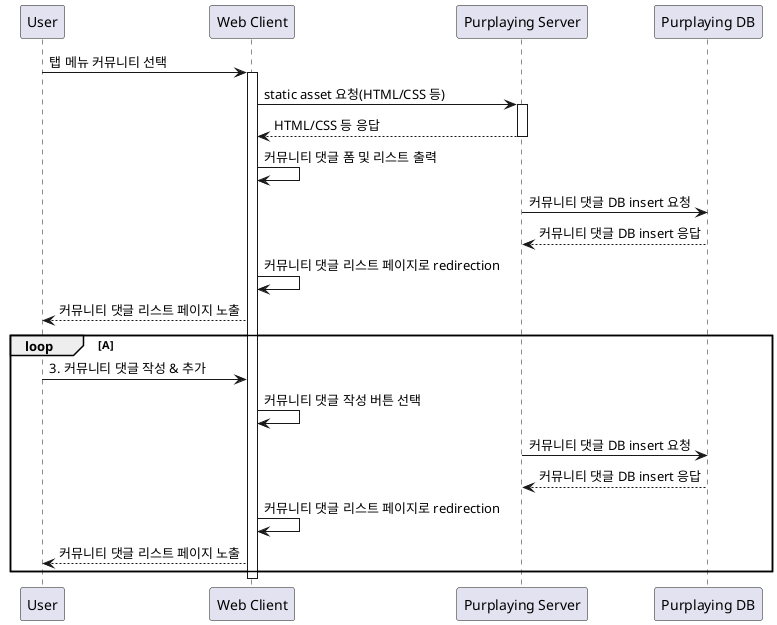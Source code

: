 @startuml Community
participant User
participant "Web Client" as C
participant "Purplaying Server" as S
participant "Purplaying DB" as D

User -> C: 탭 메뉴 커뮤니티 선택
activate C
C -> S: static asset 요청(HTML/CSS 등)
activate S
S --> C: HTML/CSS 등 응답
deactivate S
C -> C: 커뮤니티 댓글 폼 및 리스트 출력

S -> D: 커뮤니티 댓글 DB insert 요청
D --> S : 커뮤니티 댓글 DB insert 응답
C -> C: 커뮤니티 댓글 리스트 페이지로 redirection
C --> User: 커뮤니티 댓글 리스트 페이지 노출

loop A
  User -> C: 3. 커뮤니티 댓글 작성 & 추가
  C -> C: 커뮤니티 댓글 작성 버튼 선택
  S -> D: 커뮤니티 댓글 DB insert 요청
  D --> S: 커뮤니티 댓글 DB insert 응답
  C -> C: 커뮤니티 댓글 리스트 페이지로 redirection
  C --> User: 커뮤니티 댓글 리스트 페이지 노출
end

deactivate C

@enduml